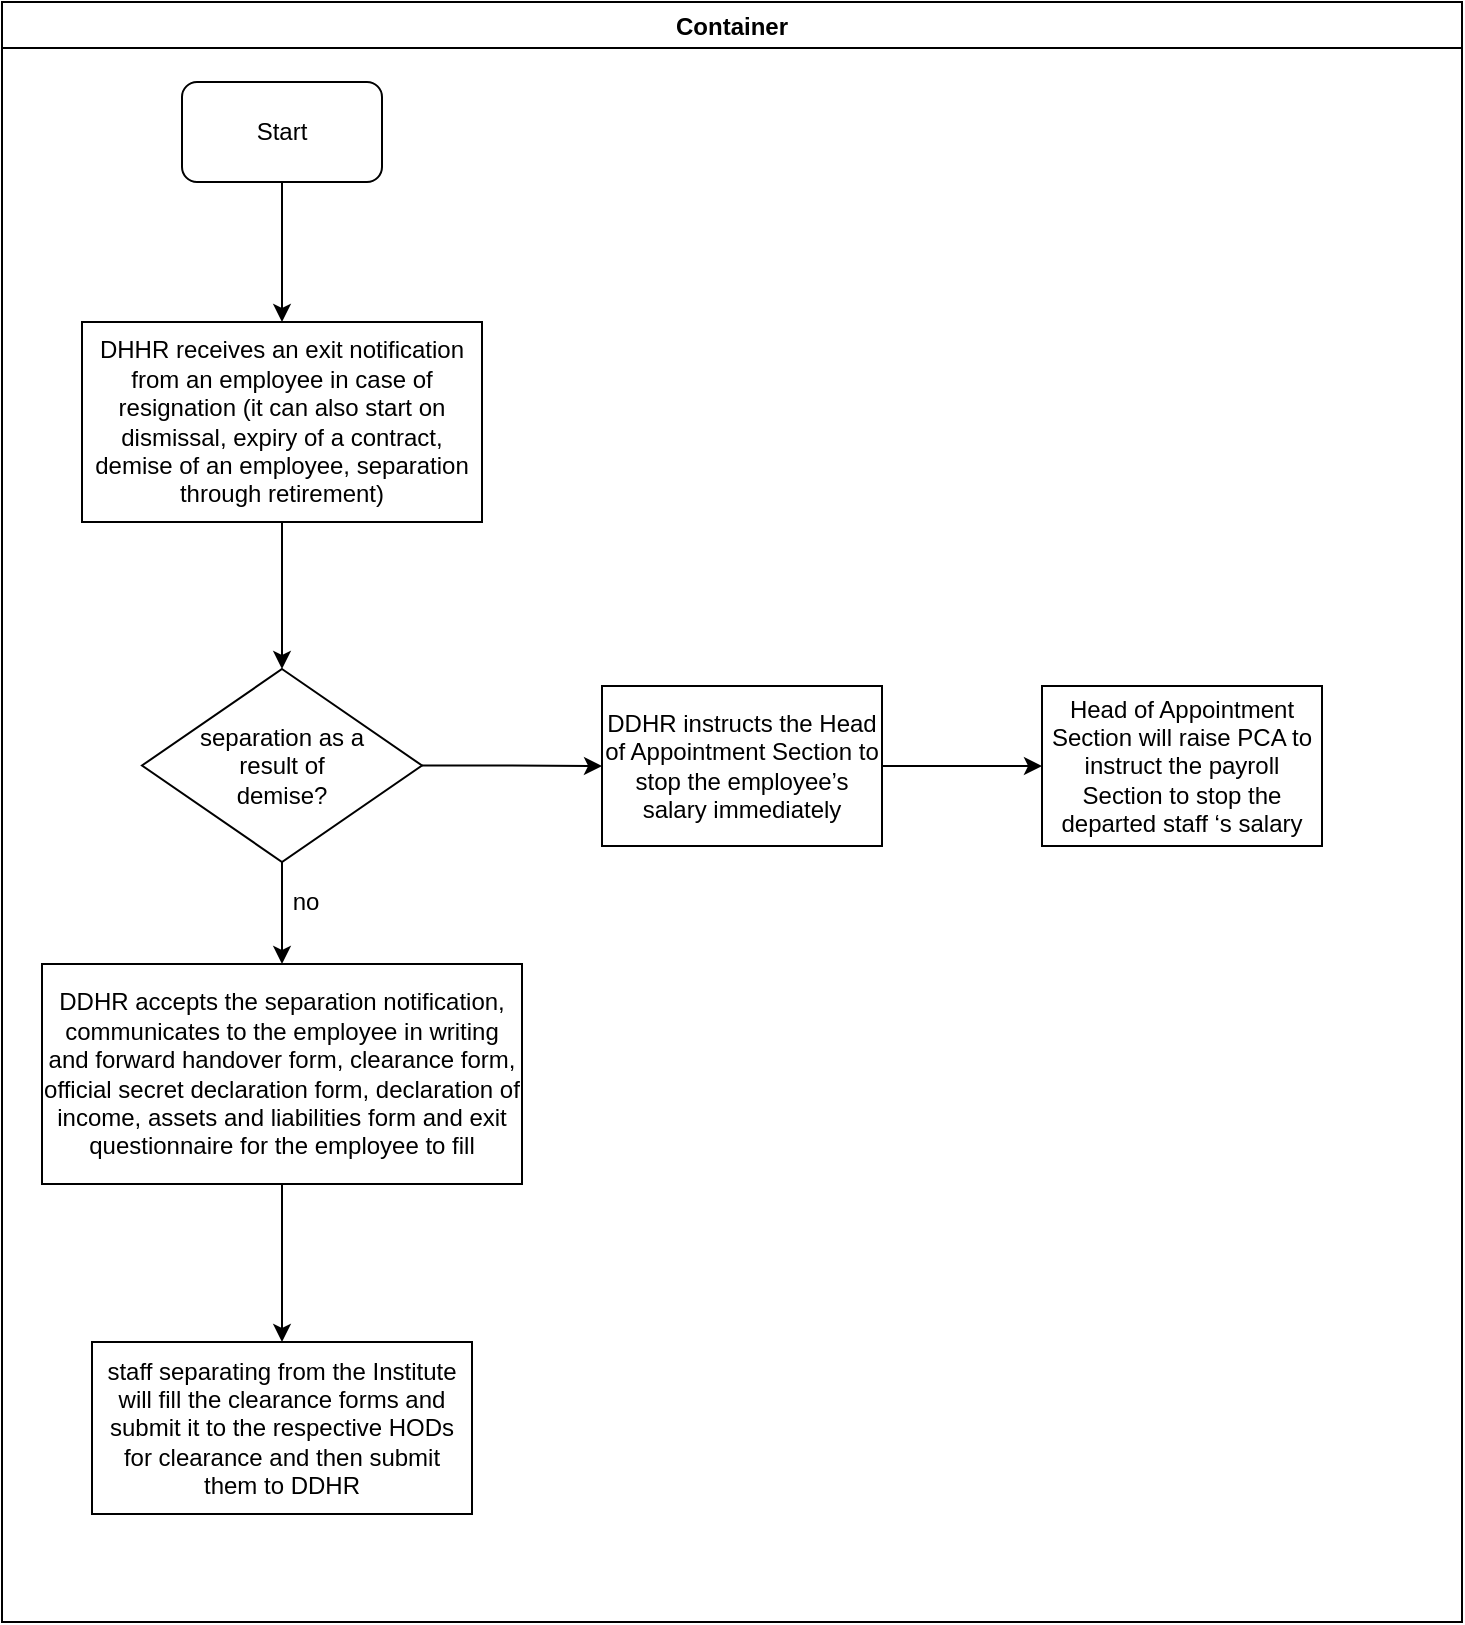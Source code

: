 <mxfile version="14.2.2" type="github">
  <diagram id="UjTeMjbBinCN1z3YxP9T" name="Page-1">
    <mxGraphModel dx="1038" dy="547" grid="1" gridSize="10" guides="1" tooltips="1" connect="1" arrows="1" fold="1" page="1" pageScale="1" pageWidth="1169" pageHeight="827" math="0" shadow="0">
      <root>
        <mxCell id="0" />
        <mxCell id="1" parent="0" />
        <mxCell id="A6qGCwG35JQ3KSKp7gHD-1" value="Container" style="swimlane;" vertex="1" parent="1">
          <mxGeometry x="10" y="10" width="730" height="810" as="geometry" />
        </mxCell>
        <mxCell id="A6qGCwG35JQ3KSKp7gHD-2" value="Start" style="rounded=1;whiteSpace=wrap;html=1;" vertex="1" parent="A6qGCwG35JQ3KSKp7gHD-1">
          <mxGeometry x="90" y="40" width="100" height="50" as="geometry" />
        </mxCell>
        <mxCell id="A6qGCwG35JQ3KSKp7gHD-5" value="DHHR receives an exit notification from an employee in case of resignation (it can also start on dismissal, expiry of a contract, demise of an employee, separation through retirement)" style="rounded=0;whiteSpace=wrap;html=1;" vertex="1" parent="A6qGCwG35JQ3KSKp7gHD-1">
          <mxGeometry x="40" y="160" width="200" height="100" as="geometry" />
        </mxCell>
        <mxCell id="A6qGCwG35JQ3KSKp7gHD-4" value="" style="edgeStyle=orthogonalEdgeStyle;rounded=0;orthogonalLoop=1;jettySize=auto;html=1;entryX=0.5;entryY=0;entryDx=0;entryDy=0;" edge="1" parent="A6qGCwG35JQ3KSKp7gHD-1" source="A6qGCwG35JQ3KSKp7gHD-2" target="A6qGCwG35JQ3KSKp7gHD-5">
          <mxGeometry relative="1" as="geometry">
            <mxPoint x="140" y="165" as="targetPoint" />
          </mxGeometry>
        </mxCell>
        <mxCell id="A6qGCwG35JQ3KSKp7gHD-6" value="&lt;div&gt;separation as a &lt;br&gt;&lt;/div&gt;&lt;div&gt;result of&lt;/div&gt;&lt;div&gt;demise?&lt;br&gt;&lt;/div&gt;" style="rhombus;whiteSpace=wrap;html=1;rounded=0;" vertex="1" parent="A6qGCwG35JQ3KSKp7gHD-1">
          <mxGeometry x="70" y="333.5" width="140" height="96.5" as="geometry" />
        </mxCell>
        <mxCell id="A6qGCwG35JQ3KSKp7gHD-7" value="" style="edgeStyle=orthogonalEdgeStyle;rounded=0;orthogonalLoop=1;jettySize=auto;html=1;" edge="1" parent="A6qGCwG35JQ3KSKp7gHD-1" source="A6qGCwG35JQ3KSKp7gHD-5" target="A6qGCwG35JQ3KSKp7gHD-6">
          <mxGeometry relative="1" as="geometry" />
        </mxCell>
        <mxCell id="A6qGCwG35JQ3KSKp7gHD-8" value="DDHR accepts the separation notification, communicates to the employee in writing and forward handover form, clearance form, official secret declaration form, declaration of income, assets and liabilities form and exit questionnaire for the employee to fill" style="whiteSpace=wrap;html=1;rounded=0;" vertex="1" parent="A6qGCwG35JQ3KSKp7gHD-1">
          <mxGeometry x="20" y="481" width="240" height="110" as="geometry" />
        </mxCell>
        <mxCell id="A6qGCwG35JQ3KSKp7gHD-9" value="" style="edgeStyle=orthogonalEdgeStyle;rounded=0;orthogonalLoop=1;jettySize=auto;html=1;" edge="1" parent="A6qGCwG35JQ3KSKp7gHD-1" source="A6qGCwG35JQ3KSKp7gHD-6" target="A6qGCwG35JQ3KSKp7gHD-8">
          <mxGeometry relative="1" as="geometry" />
        </mxCell>
        <mxCell id="A6qGCwG35JQ3KSKp7gHD-10" value="no" style="text;html=1;strokeColor=none;fillColor=none;align=center;verticalAlign=middle;whiteSpace=wrap;rounded=0;" vertex="1" parent="A6qGCwG35JQ3KSKp7gHD-1">
          <mxGeometry x="132" y="440" width="40" height="20" as="geometry" />
        </mxCell>
        <mxCell id="A6qGCwG35JQ3KSKp7gHD-15" value="staff separating from the Institute will fill the clearance forms and submit it to the respective HODs for clearance and then submit them to DDHR" style="whiteSpace=wrap;html=1;rounded=0;" vertex="1" parent="A6qGCwG35JQ3KSKp7gHD-1">
          <mxGeometry x="45" y="670" width="190" height="86" as="geometry" />
        </mxCell>
        <mxCell id="A6qGCwG35JQ3KSKp7gHD-16" value="" style="edgeStyle=orthogonalEdgeStyle;rounded=0;orthogonalLoop=1;jettySize=auto;html=1;" edge="1" parent="A6qGCwG35JQ3KSKp7gHD-1" source="A6qGCwG35JQ3KSKp7gHD-8" target="A6qGCwG35JQ3KSKp7gHD-15">
          <mxGeometry relative="1" as="geometry" />
        </mxCell>
        <mxCell id="A6qGCwG35JQ3KSKp7gHD-14" value="" style="edgeStyle=orthogonalEdgeStyle;rounded=0;orthogonalLoop=1;jettySize=auto;html=1;" edge="1" parent="1" source="A6qGCwG35JQ3KSKp7gHD-11" target="A6qGCwG35JQ3KSKp7gHD-13">
          <mxGeometry relative="1" as="geometry" />
        </mxCell>
        <mxCell id="A6qGCwG35JQ3KSKp7gHD-11" value="DDHR instructs the Head of Appointment Section to stop the employee’s salary immediately" style="whiteSpace=wrap;html=1;rounded=0;" vertex="1" parent="1">
          <mxGeometry x="310" y="352" width="140" height="80" as="geometry" />
        </mxCell>
        <mxCell id="A6qGCwG35JQ3KSKp7gHD-12" value="" style="edgeStyle=orthogonalEdgeStyle;rounded=0;orthogonalLoop=1;jettySize=auto;html=1;" edge="1" parent="1" source="A6qGCwG35JQ3KSKp7gHD-6" target="A6qGCwG35JQ3KSKp7gHD-11">
          <mxGeometry relative="1" as="geometry" />
        </mxCell>
        <mxCell id="A6qGCwG35JQ3KSKp7gHD-13" value="Head of Appointment Section will raise PCA to instruct the payroll Section to stop the departed staff ‘s salary" style="whiteSpace=wrap;html=1;rounded=0;" vertex="1" parent="1">
          <mxGeometry x="530" y="352" width="140" height="80" as="geometry" />
        </mxCell>
      </root>
    </mxGraphModel>
  </diagram>
</mxfile>
